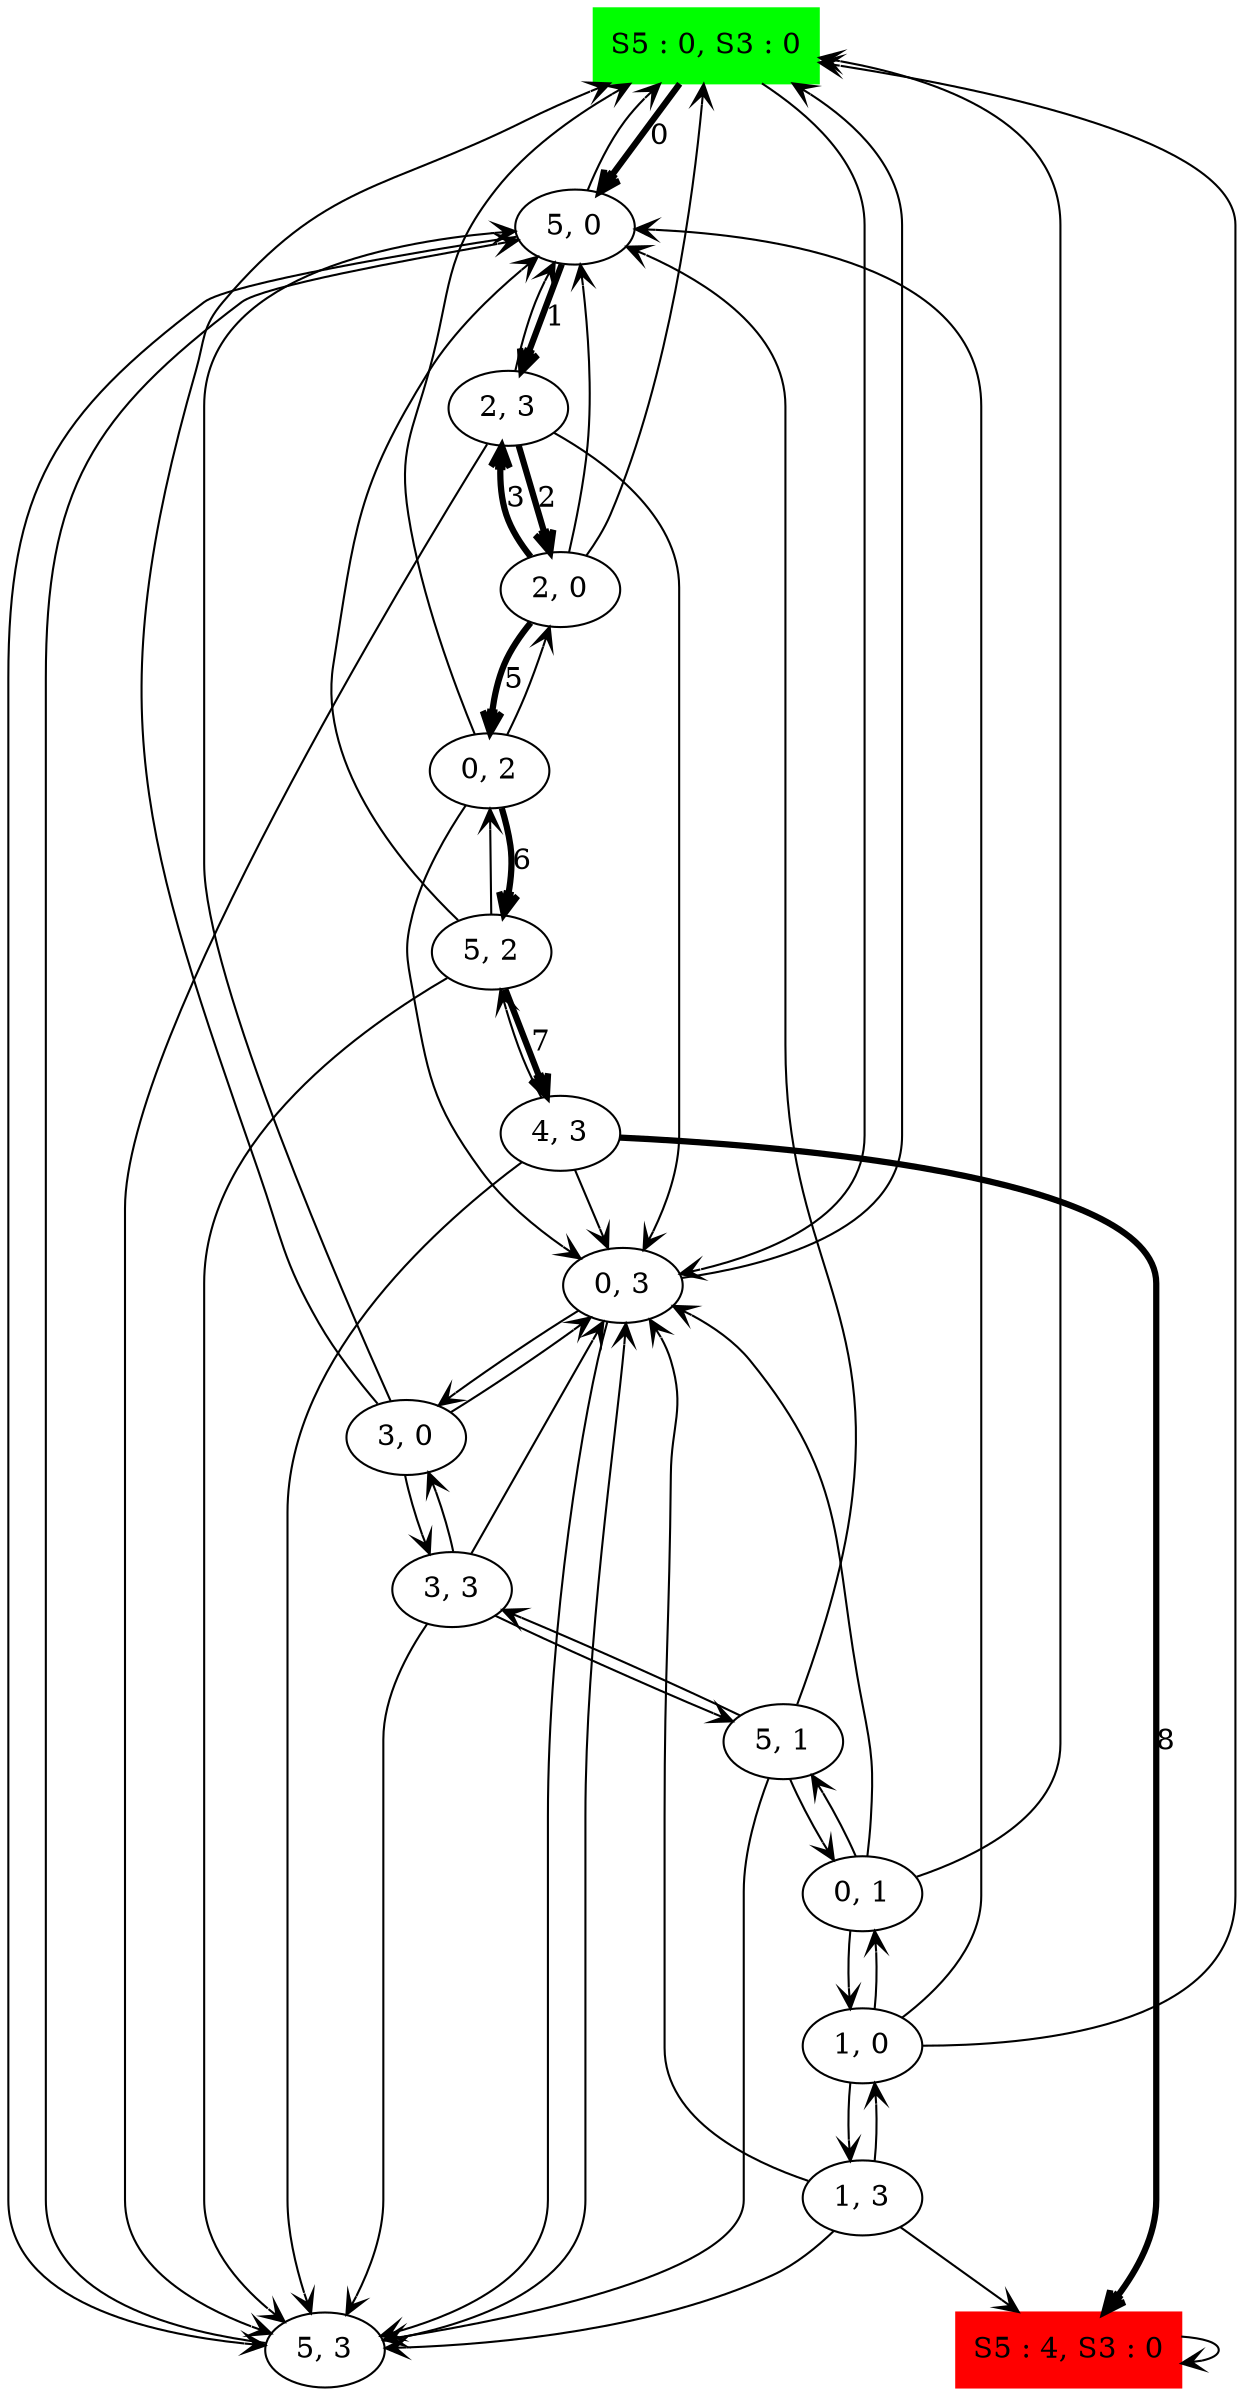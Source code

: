 digraph sceau_Sol_ {
	initial [label="S5 : 0, S3 : 0" color=green shape=box style=filled]
	final [label="S5 : 4, S3 : 0" color=red shape=box style=filled]
	initial -> "5, 0" [label=0 arrowhead=open penwidth=3]
	initial -> "0, 3" [arrowhead=open]
	"0, 3" -> "5, 3" [arrowhead=open]
	"0, 3" -> initial [arrowhead=open]
	"0, 3" -> "3, 0" [arrowhead=open]
	"3, 0" -> initial [arrowhead=open]
	"3, 0" -> "5, 0" [arrowhead=open]
	"3, 0" -> "0, 3" [arrowhead=open]
	"3, 0" -> "3, 3" [arrowhead=open]
	"3, 3" -> "0, 3" [arrowhead=open]
	"3, 3" -> "5, 3" [arrowhead=open]
	"3, 3" -> "3, 0" [arrowhead=open]
	"3, 3" -> "5, 1" [arrowhead=open]
	"5, 1" -> "0, 1" [arrowhead=open]
	"5, 1" -> "3, 3" [arrowhead=open]
	"5, 1" -> "5, 0" [arrowhead=open]
	"5, 1" -> "5, 3" [arrowhead=open]
	"5, 3" -> "0, 3" [arrowhead=open]
	"5, 3" -> "5, 0" [arrowhead=open]
	"5, 0" -> initial [arrowhead=open]
	"5, 0" -> "2, 3" [label=1 arrowhead=open penwidth=3]
	"5, 0" -> "5, 3" [arrowhead=open]
	"2, 3" -> "0, 3" [arrowhead=open]
	"2, 3" -> "5, 3" [arrowhead=open]
	"2, 3" -> "2, 0" [label=2 arrowhead=open penwidth=3]
	"2, 3" -> "5, 0" [arrowhead=open]
	"2, 0" -> initial [arrowhead=open]
	"2, 0" -> "5, 0" [arrowhead=open]
	"2, 0" -> "0, 2" [label=5 arrowhead=open penwidth=3]
	"2, 0" -> "2, 3" [label=3 arrowhead=open penwidth=3]
	"0, 2" -> "5, 2" [label=6 arrowhead=open penwidth=3]
	"0, 2" -> initial [arrowhead=open]
	"0, 2" -> "0, 3" [arrowhead=open]
	"0, 2" -> "2, 0" [arrowhead=open]
	"5, 2" -> "0, 2" [arrowhead=open]
	"5, 2" -> "4, 3" [label=7 arrowhead=open penwidth=3]
	"5, 2" -> "5, 0" [arrowhead=open]
	"5, 2" -> "5, 3" [arrowhead=open]
	"4, 3" -> "0, 3" [arrowhead=open]
	"4, 3" -> "5, 3" [arrowhead=open]
	"4, 3" -> final [label=8 arrowhead=open penwidth=3]
	"4, 3" -> "5, 2" [arrowhead=open]
	final -> final [arrowhead=open]
	"0, 1" -> "5, 1" [arrowhead=open]
	"0, 1" -> initial [arrowhead=open]
	"0, 1" -> "0, 3" [arrowhead=open]
	"0, 1" -> "1, 0" [arrowhead=open]
	"1, 0" -> initial [arrowhead=open]
	"1, 0" -> "5, 0" [arrowhead=open]
	"1, 0" -> "0, 1" [arrowhead=open]
	"1, 0" -> "1, 3" [arrowhead=open]
	"1, 3" -> "0, 3" [arrowhead=open]
	"1, 3" -> "5, 3" [arrowhead=open]
	"1, 3" -> "1, 0" [arrowhead=open]
	"1, 3" -> final [arrowhead=open]
}

